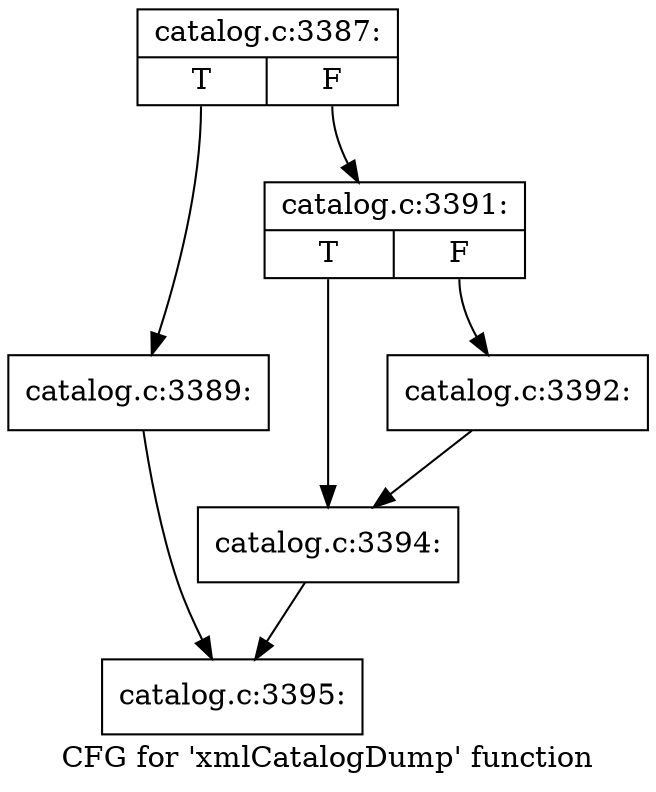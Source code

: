 digraph "CFG for 'xmlCatalogDump' function" {
	label="CFG for 'xmlCatalogDump' function";

	Node0x38e76a0 [shape=record,label="{catalog.c:3387:|{<s0>T|<s1>F}}"];
	Node0x38e76a0:s0 -> Node0x38e7430;
	Node0x38e76a0:s1 -> Node0x38e7480;
	Node0x38e7430 [shape=record,label="{catalog.c:3389:}"];
	Node0x38e7430 -> Node0x38e78c0;
	Node0x38e7480 [shape=record,label="{catalog.c:3391:|{<s0>T|<s1>F}}"];
	Node0x38e7480:s0 -> Node0x38e95d0;
	Node0x38e7480:s1 -> Node0x38e9580;
	Node0x38e9580 [shape=record,label="{catalog.c:3392:}"];
	Node0x38e9580 -> Node0x38e95d0;
	Node0x38e95d0 [shape=record,label="{catalog.c:3394:}"];
	Node0x38e95d0 -> Node0x38e78c0;
	Node0x38e78c0 [shape=record,label="{catalog.c:3395:}"];
}
